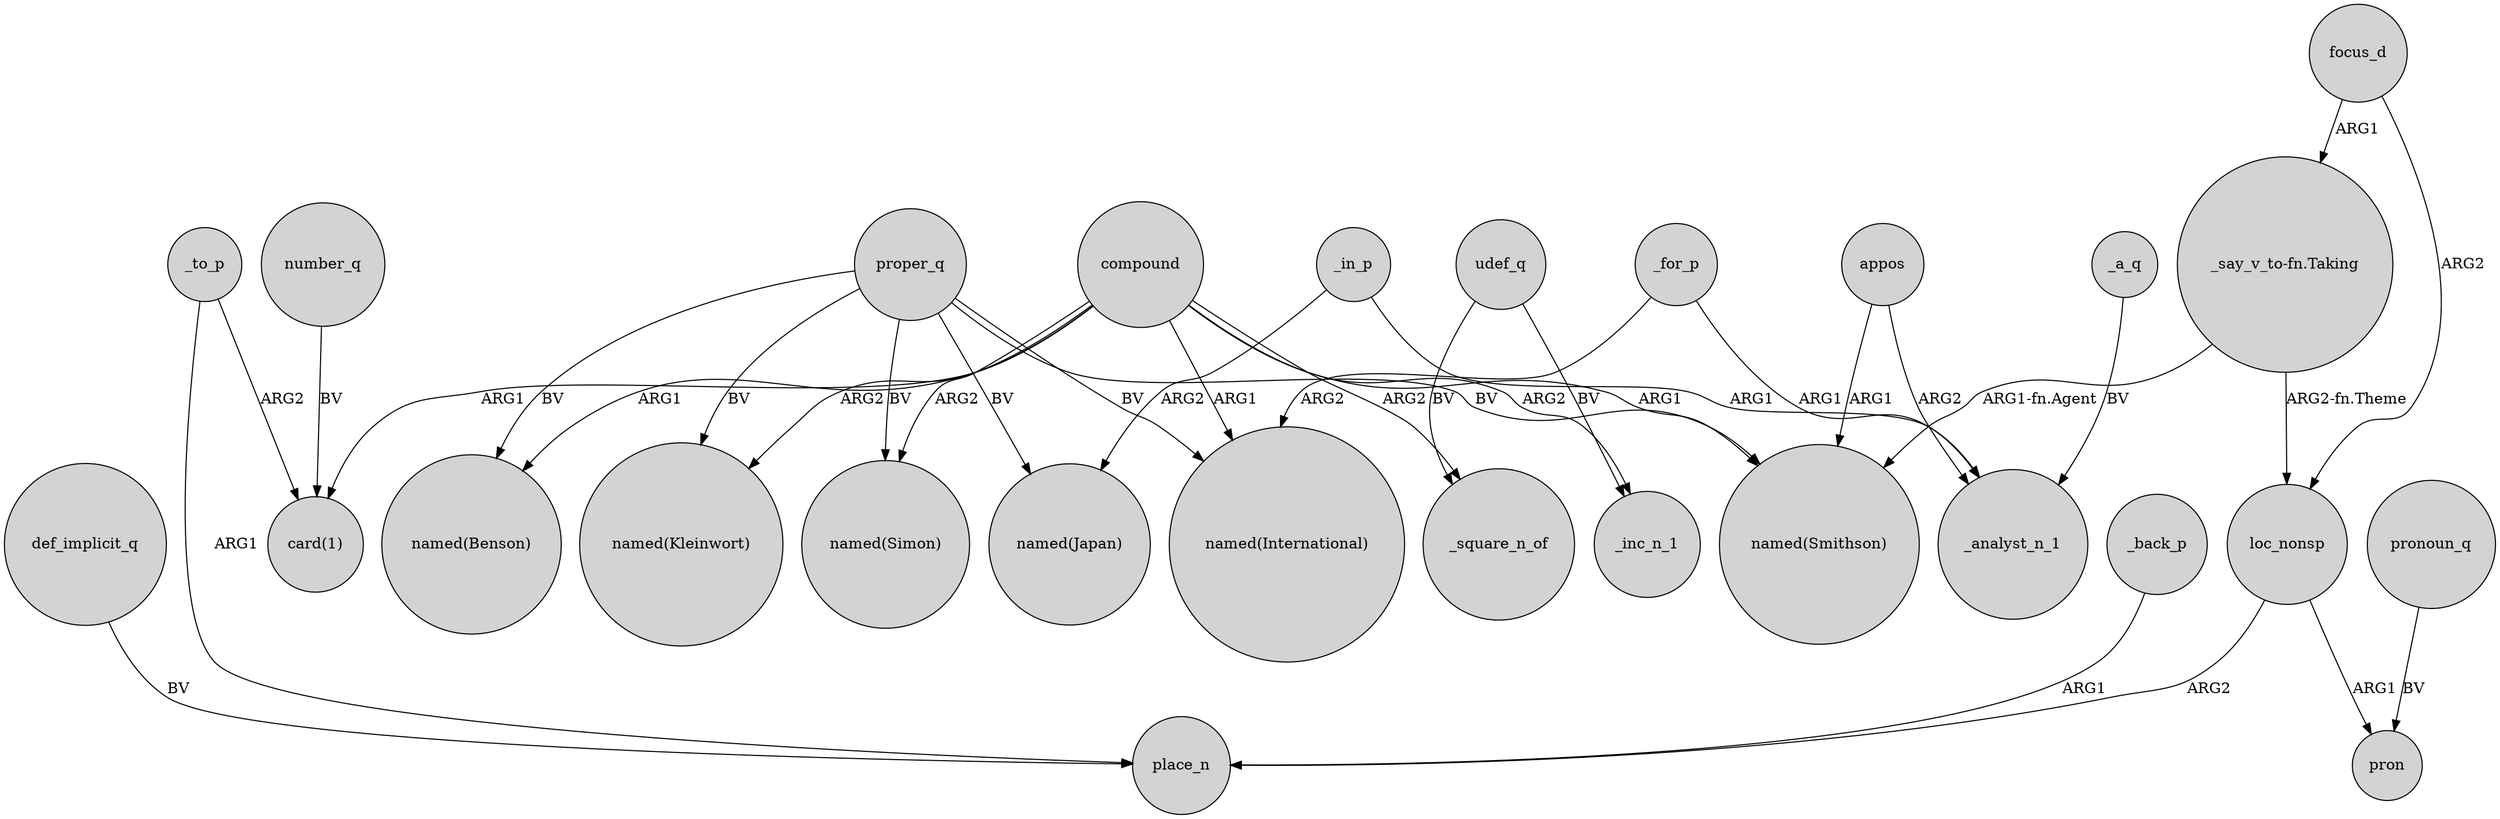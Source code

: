 digraph {
	node [shape=circle style=filled]
	proper_q -> "named(Smithson)" [label=BV]
	def_implicit_q -> place_n [label=BV]
	number_q -> "card(1)" [label=BV]
	focus_d -> "_say_v_to-fn.Taking" [label=ARG1]
	proper_q -> "named(Benson)" [label=BV]
	_to_p -> "card(1)" [label=ARG2]
	"_say_v_to-fn.Taking" -> loc_nonsp [label="ARG2-fn.Theme"]
	compound -> "named(Kleinwort)" [label=ARG2]
	_for_p -> "named(International)" [label=ARG2]
	compound -> "named(Simon)" [label=ARG2]
	compound -> "named(Benson)" [label=ARG1]
	compound -> "named(International)" [label=ARG1]
	compound -> _square_n_of [label=ARG2]
	focus_d -> loc_nonsp [label=ARG2]
	appos -> "named(Smithson)" [label=ARG1]
	_a_q -> _analyst_n_1 [label=BV]
	udef_q -> _square_n_of [label=BV]
	compound -> "named(Smithson)" [label=ARG1]
	pronoun_q -> pron [label=BV]
	udef_q -> _inc_n_1 [label=BV]
	compound -> _inc_n_1 [label=ARG2]
	_in_p -> _analyst_n_1 [label=ARG1]
	"_say_v_to-fn.Taking" -> "named(Smithson)" [label="ARG1-fn.Agent"]
	appos -> _analyst_n_1 [label=ARG2]
	_back_p -> place_n [label=ARG1]
	proper_q -> "named(International)" [label=BV]
	proper_q -> "named(Japan)" [label=BV]
	_to_p -> place_n [label=ARG1]
	proper_q -> "named(Kleinwort)" [label=BV]
	loc_nonsp -> place_n [label=ARG2]
	_in_p -> "named(Japan)" [label=ARG2]
	_for_p -> _analyst_n_1 [label=ARG1]
	proper_q -> "named(Simon)" [label=BV]
	loc_nonsp -> pron [label=ARG1]
	compound -> "card(1)" [label=ARG1]
}
